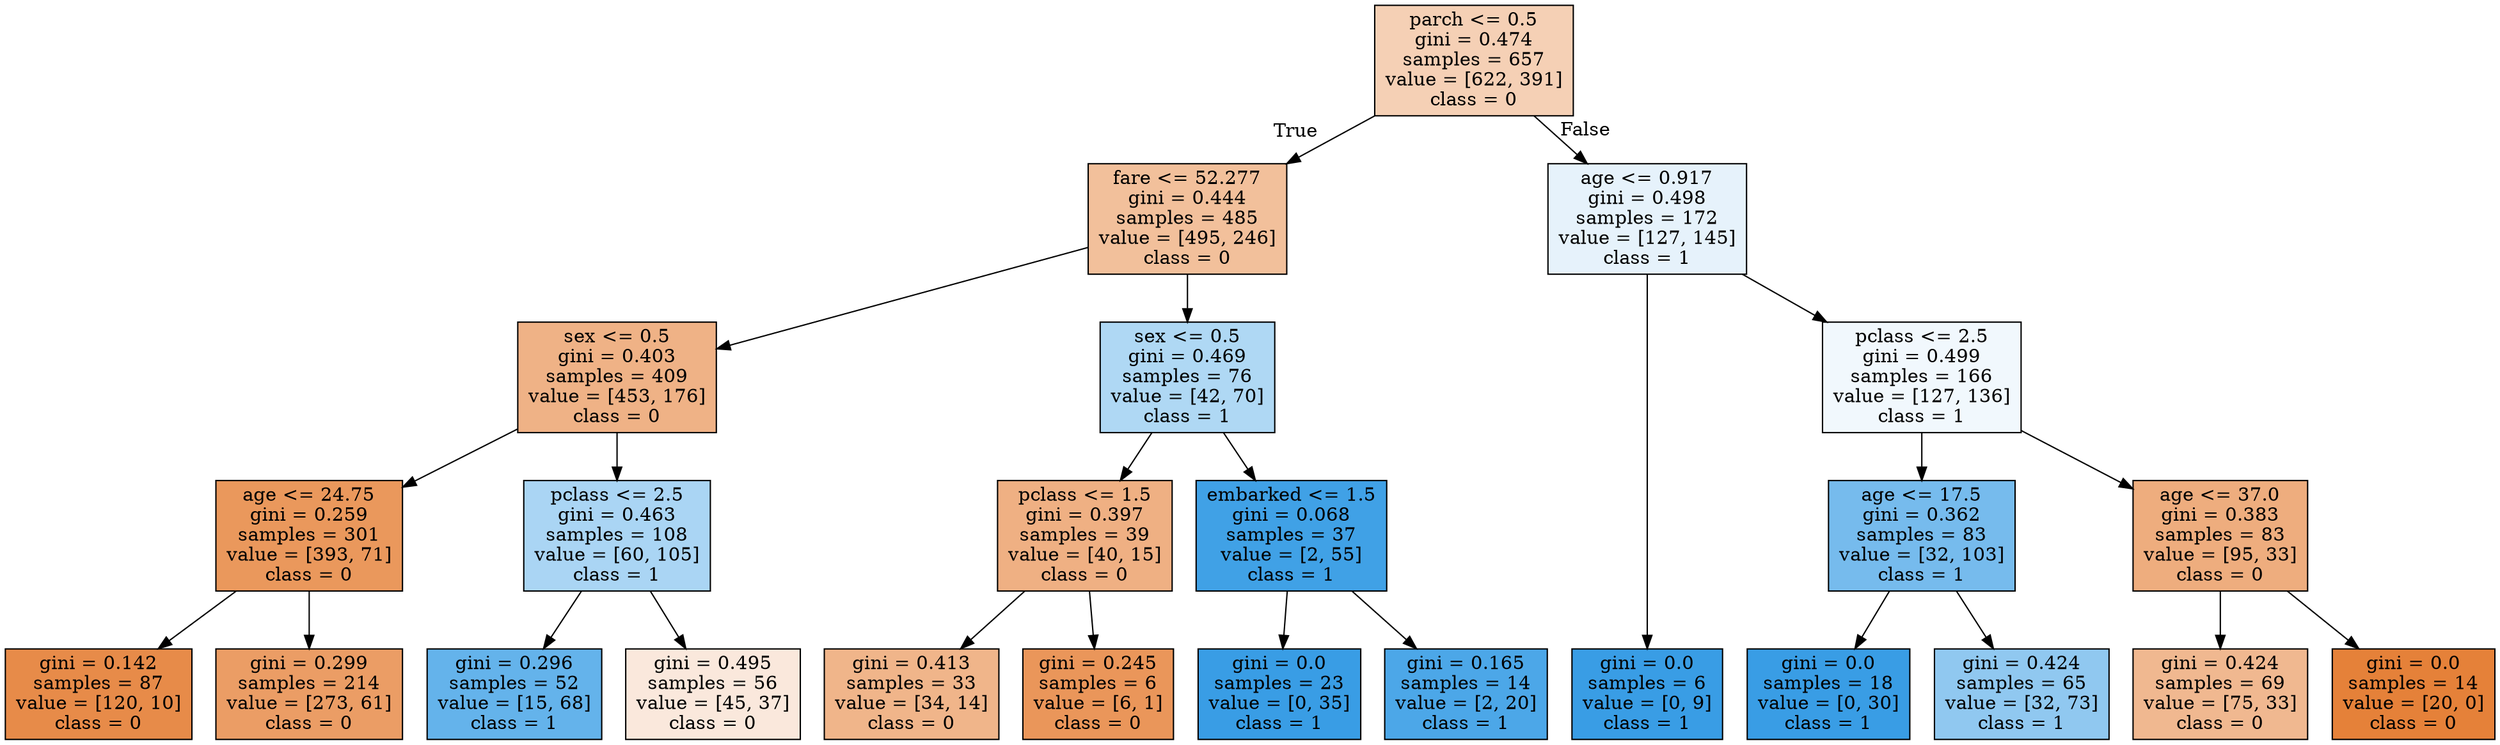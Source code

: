 digraph Tree {
node [shape=box, style="filled", color="black"] ;
graph [ranksep=equally, splines=polyline] ;
0 [label="parch <= 0.5\ngini = 0.474\nsamples = 657\nvalue = [622, 391]\nclass = 0", fillcolor="#e581395f"] ;
1 [label="fare <= 52.277\ngini = 0.444\nsamples = 485\nvalue = [495, 246]\nclass = 0", fillcolor="#e5813980"] ;
0 -> 1 [labeldistance=2.5, labelangle=45, headlabel="True"] ;
2 [label="sex <= 0.5\ngini = 0.403\nsamples = 409\nvalue = [453, 176]\nclass = 0", fillcolor="#e581399c"] ;
1 -> 2 ;
3 [label="age <= 24.75\ngini = 0.259\nsamples = 301\nvalue = [393, 71]\nclass = 0", fillcolor="#e58139d1"] ;
2 -> 3 ;
4 [label="gini = 0.142\nsamples = 87\nvalue = [120, 10]\nclass = 0", fillcolor="#e58139ea"] ;
3 -> 4 ;
5 [label="gini = 0.299\nsamples = 214\nvalue = [273, 61]\nclass = 0", fillcolor="#e58139c6"] ;
3 -> 5 ;
6 [label="pclass <= 2.5\ngini = 0.463\nsamples = 108\nvalue = [60, 105]\nclass = 1", fillcolor="#399de56d"] ;
2 -> 6 ;
7 [label="gini = 0.296\nsamples = 52\nvalue = [15, 68]\nclass = 1", fillcolor="#399de5c7"] ;
6 -> 7 ;
8 [label="gini = 0.495\nsamples = 56\nvalue = [45, 37]\nclass = 0", fillcolor="#e581392d"] ;
6 -> 8 ;
9 [label="sex <= 0.5\ngini = 0.469\nsamples = 76\nvalue = [42, 70]\nclass = 1", fillcolor="#399de566"] ;
1 -> 9 ;
10 [label="pclass <= 1.5\ngini = 0.397\nsamples = 39\nvalue = [40, 15]\nclass = 0", fillcolor="#e581399f"] ;
9 -> 10 ;
11 [label="gini = 0.413\nsamples = 33\nvalue = [34, 14]\nclass = 0", fillcolor="#e5813996"] ;
10 -> 11 ;
12 [label="gini = 0.245\nsamples = 6\nvalue = [6, 1]\nclass = 0", fillcolor="#e58139d4"] ;
10 -> 12 ;
13 [label="embarked <= 1.5\ngini = 0.068\nsamples = 37\nvalue = [2, 55]\nclass = 1", fillcolor="#399de5f6"] ;
9 -> 13 ;
14 [label="gini = 0.0\nsamples = 23\nvalue = [0, 35]\nclass = 1", fillcolor="#399de5ff"] ;
13 -> 14 ;
15 [label="gini = 0.165\nsamples = 14\nvalue = [2, 20]\nclass = 1", fillcolor="#399de5e6"] ;
13 -> 15 ;
16 [label="age <= 0.917\ngini = 0.498\nsamples = 172\nvalue = [127, 145]\nclass = 1", fillcolor="#399de520"] ;
0 -> 16 [labeldistance=2.5, labelangle=-45, headlabel="False"] ;
17 [label="gini = 0.0\nsamples = 6\nvalue = [0, 9]\nclass = 1", fillcolor="#399de5ff"] ;
16 -> 17 ;
18 [label="pclass <= 2.5\ngini = 0.499\nsamples = 166\nvalue = [127, 136]\nclass = 1", fillcolor="#399de511"] ;
16 -> 18 ;
19 [label="age <= 17.5\ngini = 0.362\nsamples = 83\nvalue = [32, 103]\nclass = 1", fillcolor="#399de5b0"] ;
18 -> 19 ;
20 [label="gini = 0.0\nsamples = 18\nvalue = [0, 30]\nclass = 1", fillcolor="#399de5ff"] ;
19 -> 20 ;
21 [label="gini = 0.424\nsamples = 65\nvalue = [32, 73]\nclass = 1", fillcolor="#399de58f"] ;
19 -> 21 ;
22 [label="age <= 37.0\ngini = 0.383\nsamples = 83\nvalue = [95, 33]\nclass = 0", fillcolor="#e58139a6"] ;
18 -> 22 ;
23 [label="gini = 0.424\nsamples = 69\nvalue = [75, 33]\nclass = 0", fillcolor="#e581398f"] ;
22 -> 23 ;
24 [label="gini = 0.0\nsamples = 14\nvalue = [20, 0]\nclass = 0", fillcolor="#e58139ff"] ;
22 -> 24 ;
{rank=same ; 0} ;
{rank=same ; 1; 16} ;
{rank=same ; 2; 9; 18} ;
{rank=same ; 3; 6; 10; 13; 19; 22} ;
{rank=same ; 4; 5; 7; 8; 11; 12; 14; 15; 17; 20; 21; 23; 24} ;
}